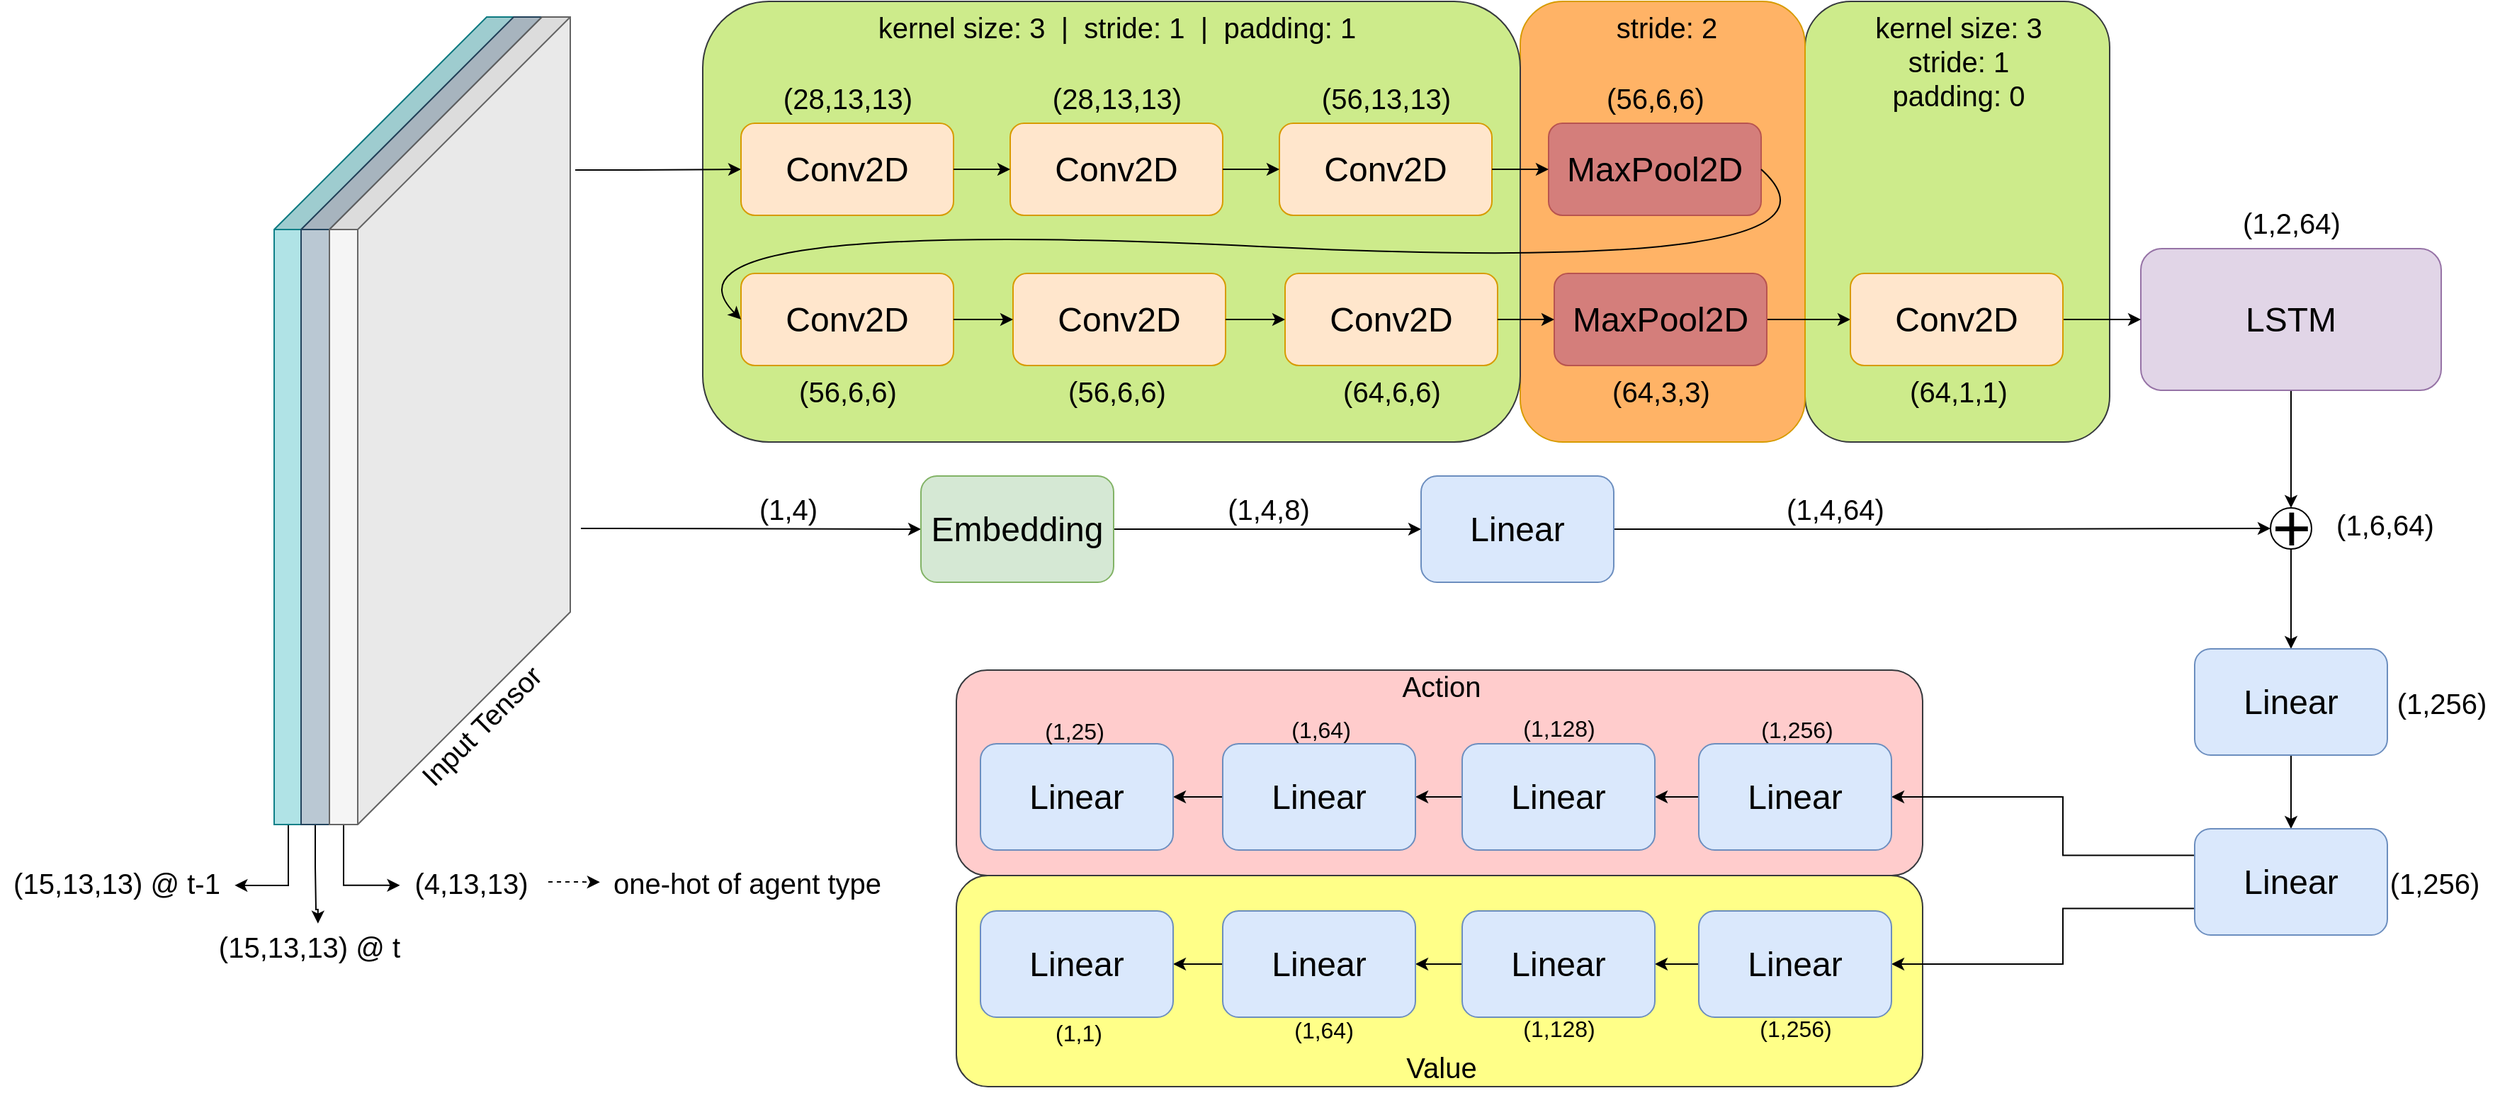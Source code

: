 <mxfile version="20.0.2" type="github">
  <diagram id="5hiqjDNLy4zyRDHusccU" name="Page-1">
    <mxGraphModel dx="2831" dy="60" grid="0" gridSize="10" guides="1" tooltips="1" connect="1" arrows="1" fold="1" page="0" pageScale="1" pageWidth="1100" pageHeight="850" math="0" shadow="0">
      <root>
        <mxCell id="0" />
        <mxCell id="1" parent="0" />
        <mxCell id="UMPhdm107cnTigfAQ9DP-1773" value="" style="rounded=1;whiteSpace=wrap;html=1;fontSize=20;fillColor=#cdeb8b;strokeColor=#36393d;" vertex="1" parent="1">
          <mxGeometry x="744" y="1377" width="215" height="311" as="geometry" />
        </mxCell>
        <mxCell id="UMPhdm107cnTigfAQ9DP-11" value="" style="rounded=1;whiteSpace=wrap;html=1;fontSize=20;fillColor=#FFB366;strokeColor=#d79b00;" vertex="1" parent="1">
          <mxGeometry x="543" y="1377" width="201" height="311" as="geometry" />
        </mxCell>
        <mxCell id="UMPhdm107cnTigfAQ9DP-9" value="" style="rounded=1;whiteSpace=wrap;html=1;fontSize=20;fillColor=#cdeb8b;strokeColor=#36393d;" vertex="1" parent="1">
          <mxGeometry x="-34" y="1377" width="577" height="311" as="geometry" />
        </mxCell>
        <mxCell id="PGIYKK-JV2RwreKTZmfG-104" value="" style="rounded=1;whiteSpace=wrap;html=1;fontSize=16;fillColor=#ffff88;strokeColor=#36393d;" parent="1" vertex="1">
          <mxGeometry x="145" y="1994" width="682" height="149" as="geometry" />
        </mxCell>
        <mxCell id="PGIYKK-JV2RwreKTZmfG-103" value="" style="rounded=1;whiteSpace=wrap;html=1;fontSize=16;fillColor=#ffcccc;strokeColor=#36393d;" parent="1" vertex="1">
          <mxGeometry x="145" y="1849" width="682" height="145" as="geometry" />
        </mxCell>
        <mxCell id="PGIYKK-JV2RwreKTZmfG-53" style="edgeStyle=orthogonalEdgeStyle;rounded=0;orthogonalLoop=1;jettySize=auto;html=1;entryX=0;entryY=0.5;entryDx=0;entryDy=0;fontSize=24;" parent="1" target="PGIYKK-JV2RwreKTZmfG-51" edge="1">
          <mxGeometry relative="1" as="geometry">
            <mxPoint x="-120" y="1749" as="sourcePoint" />
            <Array as="points">
              <mxPoint x="-94" y="1749" />
            </Array>
          </mxGeometry>
        </mxCell>
        <mxCell id="PGIYKK-JV2RwreKTZmfG-65" style="edgeStyle=orthogonalEdgeStyle;rounded=0;orthogonalLoop=1;jettySize=auto;html=1;entryX=0;entryY=0.5;entryDx=0;entryDy=0;fontSize=24;" parent="1" target="PGIYKK-JV2RwreKTZmfG-9" edge="1">
          <mxGeometry relative="1" as="geometry">
            <mxPoint x="-124" y="1496" as="sourcePoint" />
            <Array as="points">
              <mxPoint x="-82" y="1496" />
              <mxPoint x="-44" y="1496" />
            </Array>
          </mxGeometry>
        </mxCell>
        <mxCell id="PGIYKK-JV2RwreKTZmfG-9" value="Conv2D" style="rounded=1;whiteSpace=wrap;html=1;fontSize=24;fillColor=#ffe6cc;strokeColor=#d79b00;" parent="1" vertex="1">
          <mxGeometry x="-7" y="1463" width="150" height="65" as="geometry" />
        </mxCell>
        <mxCell id="PGIYKK-JV2RwreKTZmfG-10" value="Conv2D" style="rounded=1;whiteSpace=wrap;html=1;fontSize=24;fillColor=#ffe6cc;strokeColor=#d79b00;" parent="1" vertex="1">
          <mxGeometry x="183" y="1463" width="150" height="65" as="geometry" />
        </mxCell>
        <mxCell id="PGIYKK-JV2RwreKTZmfG-11" value="Conv2D" style="rounded=1;whiteSpace=wrap;html=1;fontSize=24;fillColor=#ffe6cc;strokeColor=#d79b00;" parent="1" vertex="1">
          <mxGeometry x="373" y="1463" width="150" height="65" as="geometry" />
        </mxCell>
        <mxCell id="PGIYKK-JV2RwreKTZmfG-12" value="MaxPool2D" style="rounded=1;whiteSpace=wrap;html=1;fontSize=24;fillColor=#D47E7B;strokeColor=#b85450;" parent="1" vertex="1">
          <mxGeometry x="563" y="1463" width="150" height="65" as="geometry" />
        </mxCell>
        <mxCell id="PGIYKK-JV2RwreKTZmfG-13" value="Conv2D" style="rounded=1;whiteSpace=wrap;html=1;fontSize=24;fillColor=#ffe6cc;strokeColor=#d79b00;" parent="1" vertex="1">
          <mxGeometry x="-7" y="1569" width="150" height="65" as="geometry" />
        </mxCell>
        <mxCell id="PGIYKK-JV2RwreKTZmfG-14" value="Conv2D" style="rounded=1;whiteSpace=wrap;html=1;fontSize=24;fillColor=#ffe6cc;strokeColor=#d79b00;" parent="1" vertex="1">
          <mxGeometry x="185" y="1569" width="150" height="65" as="geometry" />
        </mxCell>
        <mxCell id="PGIYKK-JV2RwreKTZmfG-15" value="Conv2D" style="rounded=1;whiteSpace=wrap;html=1;fontSize=24;fillColor=#ffe6cc;strokeColor=#d79b00;" parent="1" vertex="1">
          <mxGeometry x="377" y="1569" width="150" height="65" as="geometry" />
        </mxCell>
        <mxCell id="PGIYKK-JV2RwreKTZmfG-23" value="" style="endArrow=classic;html=1;rounded=0;fontSize=24;entryX=0;entryY=0.5;entryDx=0;entryDy=0;exitX=1;exitY=0.5;exitDx=0;exitDy=0;" parent="1" source="PGIYKK-JV2RwreKTZmfG-9" target="PGIYKK-JV2RwreKTZmfG-10" edge="1">
          <mxGeometry width="50" height="50" relative="1" as="geometry">
            <mxPoint x="573" y="1947" as="sourcePoint" />
            <mxPoint x="1078" y="1611" as="targetPoint" />
          </mxGeometry>
        </mxCell>
        <mxCell id="PGIYKK-JV2RwreKTZmfG-25" value="" style="endArrow=classic;html=1;rounded=0;fontSize=24;entryX=0;entryY=0.5;entryDx=0;entryDy=0;exitX=1;exitY=0.5;exitDx=0;exitDy=0;" parent="1" source="PGIYKK-JV2RwreKTZmfG-10" target="PGIYKK-JV2RwreKTZmfG-11" edge="1">
          <mxGeometry width="50" height="50" relative="1" as="geometry">
            <mxPoint x="331.5" y="1422" as="sourcePoint" />
            <mxPoint x="371.5" y="1422" as="targetPoint" />
          </mxGeometry>
        </mxCell>
        <mxCell id="PGIYKK-JV2RwreKTZmfG-26" value="" style="endArrow=classic;html=1;rounded=0;fontSize=24;entryX=0;entryY=0.5;entryDx=0;entryDy=0;exitX=1;exitY=0.5;exitDx=0;exitDy=0;" parent="1" source="PGIYKK-JV2RwreKTZmfG-11" target="PGIYKK-JV2RwreKTZmfG-12" edge="1">
          <mxGeometry width="50" height="50" relative="1" as="geometry">
            <mxPoint x="306" y="1415" as="sourcePoint" />
            <mxPoint x="346" y="1415" as="targetPoint" />
          </mxGeometry>
        </mxCell>
        <mxCell id="PGIYKK-JV2RwreKTZmfG-28" value="" style="endArrow=classic;html=1;rounded=0;fontSize=24;entryX=0;entryY=0.5;entryDx=0;entryDy=0;exitX=1;exitY=0.5;exitDx=0;exitDy=0;" parent="1" source="PGIYKK-JV2RwreKTZmfG-13" target="PGIYKK-JV2RwreKTZmfG-14" edge="1">
          <mxGeometry width="50" height="50" relative="1" as="geometry">
            <mxPoint x="-436" y="1541" as="sourcePoint" />
            <mxPoint x="-396" y="1541" as="targetPoint" />
          </mxGeometry>
        </mxCell>
        <mxCell id="PGIYKK-JV2RwreKTZmfG-35" value="" style="endArrow=classic;html=1;rounded=0;fontSize=24;entryX=0;entryY=0.5;entryDx=0;entryDy=0;exitX=1;exitY=0.5;exitDx=0;exitDy=0;" parent="1" source="PGIYKK-JV2RwreKTZmfG-14" target="PGIYKK-JV2RwreKTZmfG-15" edge="1">
          <mxGeometry width="50" height="50" relative="1" as="geometry">
            <mxPoint x="-416" y="1561" as="sourcePoint" />
            <mxPoint x="-376" y="1561" as="targetPoint" />
          </mxGeometry>
        </mxCell>
        <mxCell id="PGIYKK-JV2RwreKTZmfG-56" style="edgeStyle=orthogonalEdgeStyle;rounded=0;orthogonalLoop=1;jettySize=auto;html=1;fontSize=24;" parent="1" source="PGIYKK-JV2RwreKTZmfG-36" target="PGIYKK-JV2RwreKTZmfG-55" edge="1">
          <mxGeometry relative="1" as="geometry" />
        </mxCell>
        <mxCell id="PGIYKK-JV2RwreKTZmfG-36" value="LSTM" style="rounded=1;whiteSpace=wrap;html=1;fontSize=24;fillColor=#e1d5e7;strokeColor=#9673a6;" parent="1" vertex="1">
          <mxGeometry x="981" y="1551.5" width="212" height="100" as="geometry" />
        </mxCell>
        <mxCell id="PGIYKK-JV2RwreKTZmfG-42" value="" style="curved=1;endArrow=classic;html=1;rounded=0;fontSize=47;entryX=0;entryY=0.5;entryDx=0;entryDy=0;exitX=1;exitY=0.5;exitDx=0;exitDy=0;" parent="1" source="PGIYKK-JV2RwreKTZmfG-12" target="PGIYKK-JV2RwreKTZmfG-13" edge="1">
          <mxGeometry width="50" height="50" relative="1" as="geometry">
            <mxPoint x="603" y="1655" as="sourcePoint" />
            <mxPoint x="653" y="1605" as="targetPoint" />
            <Array as="points">
              <mxPoint x="797" y="1571" />
              <mxPoint x="-79" y="1529" />
            </Array>
          </mxGeometry>
        </mxCell>
        <mxCell id="PGIYKK-JV2RwreKTZmfG-52" style="edgeStyle=orthogonalEdgeStyle;rounded=0;orthogonalLoop=1;jettySize=auto;html=1;exitX=1;exitY=0.5;exitDx=0;exitDy=0;fontSize=24;entryX=0;entryY=0.5;entryDx=0;entryDy=0;" parent="1" source="PGIYKK-JV2RwreKTZmfG-43" target="UMPhdm107cnTigfAQ9DP-1770" edge="1">
          <mxGeometry relative="1" as="geometry">
            <mxPoint x="788" y="1602" as="targetPoint" />
          </mxGeometry>
        </mxCell>
        <mxCell id="PGIYKK-JV2RwreKTZmfG-43" value="MaxPool2D" style="rounded=1;whiteSpace=wrap;html=1;fontSize=24;fillColor=#D47E7B;strokeColor=#b85450;" parent="1" vertex="1">
          <mxGeometry x="567" y="1569" width="150" height="65" as="geometry" />
        </mxCell>
        <mxCell id="PGIYKK-JV2RwreKTZmfG-44" value="" style="endArrow=classic;html=1;rounded=0;fontSize=24;entryX=0;entryY=0.5;entryDx=0;entryDy=0;exitX=1;exitY=0.5;exitDx=0;exitDy=0;" parent="1" source="PGIYKK-JV2RwreKTZmfG-15" target="PGIYKK-JV2RwreKTZmfG-43" edge="1">
          <mxGeometry width="50" height="50" relative="1" as="geometry">
            <mxPoint x="543" y="1622" as="sourcePoint" />
            <mxPoint x="350" y="1521" as="targetPoint" />
          </mxGeometry>
        </mxCell>
        <mxCell id="PGIYKK-JV2RwreKTZmfG-57" style="edgeStyle=orthogonalEdgeStyle;rounded=0;orthogonalLoop=1;jettySize=auto;html=1;entryX=0;entryY=0.5;entryDx=0;entryDy=0;fontSize=24;exitX=1;exitY=0.5;exitDx=0;exitDy=0;" parent="1" source="UMPhdm107cnTigfAQ9DP-1760" target="PGIYKK-JV2RwreKTZmfG-55" edge="1">
          <mxGeometry relative="1" as="geometry" />
        </mxCell>
        <mxCell id="UMPhdm107cnTigfAQ9DP-1761" style="edgeStyle=orthogonalEdgeStyle;rounded=0;orthogonalLoop=1;jettySize=auto;html=1;exitX=1;exitY=0.5;exitDx=0;exitDy=0;entryX=0;entryY=0.5;entryDx=0;entryDy=0;fontSize=20;" edge="1" parent="1" source="PGIYKK-JV2RwreKTZmfG-51" target="UMPhdm107cnTigfAQ9DP-1760">
          <mxGeometry relative="1" as="geometry" />
        </mxCell>
        <mxCell id="PGIYKK-JV2RwreKTZmfG-51" value="Embedding" style="rounded=1;whiteSpace=wrap;html=1;fontSize=24;fillColor=#d5e8d4;strokeColor=#82b366;" parent="1" vertex="1">
          <mxGeometry x="120" y="1712" width="136" height="75" as="geometry" />
        </mxCell>
        <mxCell id="PGIYKK-JV2RwreKTZmfG-82" style="edgeStyle=orthogonalEdgeStyle;rounded=0;orthogonalLoop=1;jettySize=auto;html=1;exitX=0.5;exitY=1;exitDx=0;exitDy=0;fontSize=24;" parent="1" source="PGIYKK-JV2RwreKTZmfG-55" target="PGIYKK-JV2RwreKTZmfG-58" edge="1">
          <mxGeometry relative="1" as="geometry" />
        </mxCell>
        <mxCell id="PGIYKK-JV2RwreKTZmfG-55" value="&lt;font style=&quot;font-size: 47px;&quot;&gt;+&lt;/font&gt;" style="ellipse;whiteSpace=wrap;html=1;aspect=fixed;fontSize=24;" parent="1" vertex="1">
          <mxGeometry x="1072.5" y="1734.5" width="29" height="29" as="geometry" />
        </mxCell>
        <mxCell id="PGIYKK-JV2RwreKTZmfG-83" style="edgeStyle=orthogonalEdgeStyle;rounded=0;orthogonalLoop=1;jettySize=auto;html=1;exitX=0.5;exitY=1;exitDx=0;exitDy=0;fontSize=24;" parent="1" source="PGIYKK-JV2RwreKTZmfG-58" target="PGIYKK-JV2RwreKTZmfG-59" edge="1">
          <mxGeometry relative="1" as="geometry" />
        </mxCell>
        <mxCell id="PGIYKK-JV2RwreKTZmfG-58" value="Linear" style="rounded=1;whiteSpace=wrap;html=1;fontSize=24;fillColor=#dae8fc;strokeColor=#6c8ebf;" parent="1" vertex="1">
          <mxGeometry x="1019" y="1834" width="136" height="75" as="geometry" />
        </mxCell>
        <mxCell id="PGIYKK-JV2RwreKTZmfG-87" style="edgeStyle=orthogonalEdgeStyle;rounded=0;orthogonalLoop=1;jettySize=auto;html=1;exitX=0;exitY=0.75;exitDx=0;exitDy=0;entryX=1;entryY=0.5;entryDx=0;entryDy=0;fontSize=24;" parent="1" source="PGIYKK-JV2RwreKTZmfG-59" target="PGIYKK-JV2RwreKTZmfG-75" edge="1">
          <mxGeometry relative="1" as="geometry">
            <Array as="points">
              <mxPoint x="926" y="2017" />
              <mxPoint x="926" y="2057" />
            </Array>
          </mxGeometry>
        </mxCell>
        <mxCell id="PGIYKK-JV2RwreKTZmfG-88" style="edgeStyle=orthogonalEdgeStyle;rounded=0;orthogonalLoop=1;jettySize=auto;html=1;exitX=0;exitY=0.25;exitDx=0;exitDy=0;entryX=1;entryY=0.5;entryDx=0;entryDy=0;fontSize=24;" parent="1" source="PGIYKK-JV2RwreKTZmfG-59" target="PGIYKK-JV2RwreKTZmfG-74" edge="1">
          <mxGeometry relative="1" as="geometry">
            <Array as="points">
              <mxPoint x="926" y="1980" />
              <mxPoint x="926" y="1939" />
            </Array>
          </mxGeometry>
        </mxCell>
        <mxCell id="PGIYKK-JV2RwreKTZmfG-59" value="Linear" style="rounded=1;whiteSpace=wrap;html=1;fontSize=24;fillColor=#dae8fc;strokeColor=#6c8ebf;" parent="1" vertex="1">
          <mxGeometry x="1019" y="1961" width="136" height="75" as="geometry" />
        </mxCell>
        <mxCell id="PGIYKK-JV2RwreKTZmfG-89" style="edgeStyle=orthogonalEdgeStyle;rounded=0;orthogonalLoop=1;jettySize=auto;html=1;exitX=0;exitY=0.5;exitDx=0;exitDy=0;entryX=1;entryY=0.5;entryDx=0;entryDy=0;fontSize=24;" parent="1" source="PGIYKK-JV2RwreKTZmfG-74" target="PGIYKK-JV2RwreKTZmfG-76" edge="1">
          <mxGeometry relative="1" as="geometry" />
        </mxCell>
        <mxCell id="PGIYKK-JV2RwreKTZmfG-74" value="Linear" style="rounded=1;whiteSpace=wrap;html=1;fontSize=24;fillColor=#dae8fc;strokeColor=#6c8ebf;" parent="1" vertex="1">
          <mxGeometry x="669" y="1901" width="136" height="75" as="geometry" />
        </mxCell>
        <mxCell id="PGIYKK-JV2RwreKTZmfG-90" style="edgeStyle=orthogonalEdgeStyle;rounded=0;orthogonalLoop=1;jettySize=auto;html=1;exitX=0;exitY=0.5;exitDx=0;exitDy=0;entryX=1;entryY=0.5;entryDx=0;entryDy=0;fontSize=24;" parent="1" source="PGIYKK-JV2RwreKTZmfG-75" target="PGIYKK-JV2RwreKTZmfG-77" edge="1">
          <mxGeometry relative="1" as="geometry" />
        </mxCell>
        <mxCell id="PGIYKK-JV2RwreKTZmfG-75" value="Linear" style="rounded=1;whiteSpace=wrap;html=1;fontSize=24;fillColor=#dae8fc;strokeColor=#6c8ebf;" parent="1" vertex="1">
          <mxGeometry x="669" y="2019" width="136" height="75" as="geometry" />
        </mxCell>
        <mxCell id="PGIYKK-JV2RwreKTZmfG-92" style="edgeStyle=orthogonalEdgeStyle;rounded=0;orthogonalLoop=1;jettySize=auto;html=1;exitX=0;exitY=0.5;exitDx=0;exitDy=0;entryX=1;entryY=0.5;entryDx=0;entryDy=0;fontSize=24;" parent="1" source="PGIYKK-JV2RwreKTZmfG-76" target="PGIYKK-JV2RwreKTZmfG-78" edge="1">
          <mxGeometry relative="1" as="geometry" />
        </mxCell>
        <mxCell id="PGIYKK-JV2RwreKTZmfG-76" value="Linear" style="rounded=1;whiteSpace=wrap;html=1;fontSize=24;fillColor=#dae8fc;strokeColor=#6c8ebf;" parent="1" vertex="1">
          <mxGeometry x="502" y="1901" width="136" height="75" as="geometry" />
        </mxCell>
        <mxCell id="PGIYKK-JV2RwreKTZmfG-91" style="edgeStyle=orthogonalEdgeStyle;rounded=0;orthogonalLoop=1;jettySize=auto;html=1;exitX=0;exitY=0.5;exitDx=0;exitDy=0;entryX=1;entryY=0.5;entryDx=0;entryDy=0;fontSize=24;" parent="1" source="PGIYKK-JV2RwreKTZmfG-77" target="PGIYKK-JV2RwreKTZmfG-79" edge="1">
          <mxGeometry relative="1" as="geometry" />
        </mxCell>
        <mxCell id="PGIYKK-JV2RwreKTZmfG-77" value="Linear" style="rounded=1;whiteSpace=wrap;html=1;fontSize=24;fillColor=#dae8fc;strokeColor=#6c8ebf;" parent="1" vertex="1">
          <mxGeometry x="502" y="2019" width="136" height="75" as="geometry" />
        </mxCell>
        <mxCell id="PGIYKK-JV2RwreKTZmfG-93" style="edgeStyle=orthogonalEdgeStyle;rounded=0;orthogonalLoop=1;jettySize=auto;html=1;exitX=0;exitY=0.5;exitDx=0;exitDy=0;entryX=1;entryY=0.5;entryDx=0;entryDy=0;fontSize=24;" parent="1" source="PGIYKK-JV2RwreKTZmfG-78" target="PGIYKK-JV2RwreKTZmfG-80" edge="1">
          <mxGeometry relative="1" as="geometry" />
        </mxCell>
        <mxCell id="PGIYKK-JV2RwreKTZmfG-78" value="Linear" style="rounded=1;whiteSpace=wrap;html=1;fontSize=24;fillColor=#dae8fc;strokeColor=#6c8ebf;" parent="1" vertex="1">
          <mxGeometry x="333" y="1901" width="136" height="75" as="geometry" />
        </mxCell>
        <mxCell id="PGIYKK-JV2RwreKTZmfG-94" style="edgeStyle=orthogonalEdgeStyle;rounded=0;orthogonalLoop=1;jettySize=auto;html=1;exitX=0;exitY=0.5;exitDx=0;exitDy=0;entryX=1;entryY=0.5;entryDx=0;entryDy=0;fontSize=24;" parent="1" source="PGIYKK-JV2RwreKTZmfG-79" target="PGIYKK-JV2RwreKTZmfG-81" edge="1">
          <mxGeometry relative="1" as="geometry" />
        </mxCell>
        <mxCell id="PGIYKK-JV2RwreKTZmfG-79" value="Linear" style="rounded=1;whiteSpace=wrap;html=1;fontSize=24;fillColor=#dae8fc;strokeColor=#6c8ebf;" parent="1" vertex="1">
          <mxGeometry x="333" y="2019" width="136" height="75" as="geometry" />
        </mxCell>
        <mxCell id="PGIYKK-JV2RwreKTZmfG-80" value="Linear" style="rounded=1;whiteSpace=wrap;html=1;fontSize=24;fillColor=#dae8fc;strokeColor=#6c8ebf;" parent="1" vertex="1">
          <mxGeometry x="162" y="1901" width="136" height="75" as="geometry" />
        </mxCell>
        <mxCell id="PGIYKK-JV2RwreKTZmfG-81" value="Linear" style="rounded=1;whiteSpace=wrap;html=1;fontSize=24;fillColor=#dae8fc;strokeColor=#6c8ebf;" parent="1" vertex="1">
          <mxGeometry x="162" y="2019" width="136" height="75" as="geometry" />
        </mxCell>
        <mxCell id="PGIYKK-JV2RwreKTZmfG-95" value="&lt;font style=&quot;font-size: 16px;&quot;&gt;(1,25)&lt;/font&gt;" style="text;html=1;align=center;verticalAlign=middle;resizable=0;points=[];autosize=1;strokeColor=none;fillColor=none;fontSize=24;" parent="1" vertex="1">
          <mxGeometry x="198" y="1869.5" width="60" height="41" as="geometry" />
        </mxCell>
        <mxCell id="PGIYKK-JV2RwreKTZmfG-96" value="(1,64)" style="text;html=1;align=center;verticalAlign=middle;resizable=0;points=[];autosize=1;strokeColor=none;fillColor=none;fontSize=16;" parent="1" vertex="1">
          <mxGeometry x="371.5" y="1875" width="60" height="31" as="geometry" />
        </mxCell>
        <mxCell id="PGIYKK-JV2RwreKTZmfG-98" value="(1,256)" style="text;html=1;align=center;verticalAlign=middle;resizable=0;points=[];autosize=1;strokeColor=none;fillColor=none;fontSize=16;" parent="1" vertex="1">
          <mxGeometry x="703" y="1875" width="69" height="31" as="geometry" />
        </mxCell>
        <mxCell id="PGIYKK-JV2RwreKTZmfG-99" value="&lt;font style=&quot;font-size: 16px;&quot;&gt;(1,1)&lt;/font&gt;" style="text;html=1;align=center;verticalAlign=middle;resizable=0;points=[];autosize=1;strokeColor=none;fillColor=none;fontSize=24;" parent="1" vertex="1">
          <mxGeometry x="205.5" y="2082" width="51" height="41" as="geometry" />
        </mxCell>
        <mxCell id="PGIYKK-JV2RwreKTZmfG-100" value="(1,64)" style="text;html=1;align=center;verticalAlign=middle;resizable=0;points=[];autosize=1;strokeColor=none;fillColor=none;fontSize=16;" parent="1" vertex="1">
          <mxGeometry x="374" y="2087.5" width="60" height="31" as="geometry" />
        </mxCell>
        <mxCell id="PGIYKK-JV2RwreKTZmfG-105" value="&lt;font style=&quot;font-size: 20px;&quot;&gt;Value&lt;/font&gt;" style="text;html=1;align=center;verticalAlign=middle;resizable=0;points=[];autosize=1;strokeColor=none;fillColor=none;fontSize=16;" parent="1" vertex="1">
          <mxGeometry x="452.5" y="2110.5" width="68" height="36" as="geometry" />
        </mxCell>
        <mxCell id="PGIYKK-JV2RwreKTZmfG-106" value="&lt;font style=&quot;font-size: 20px;&quot;&gt;Action&lt;/font&gt;" style="text;html=1;align=center;verticalAlign=middle;resizable=0;points=[];autosize=1;strokeColor=none;fillColor=none;fontSize=16;" parent="1" vertex="1">
          <mxGeometry x="449.5" y="1841.5" width="74" height="36" as="geometry" />
        </mxCell>
        <mxCell id="PGIYKK-JV2RwreKTZmfG-107" value="(1,256)" style="text;html=1;align=center;verticalAlign=middle;resizable=0;points=[];autosize=1;strokeColor=none;fillColor=none;fontSize=20;" parent="1" vertex="1">
          <mxGeometry x="1147" y="1980.5" width="81" height="36" as="geometry" />
        </mxCell>
        <mxCell id="PGIYKK-JV2RwreKTZmfG-108" value="(1,256)" style="text;html=1;align=center;verticalAlign=middle;resizable=0;points=[];autosize=1;strokeColor=none;fillColor=none;fontSize=20;" parent="1" vertex="1">
          <mxGeometry x="1152.5" y="1853.5" width="81" height="36" as="geometry" />
        </mxCell>
        <mxCell id="PGIYKK-JV2RwreKTZmfG-109" value="(15,13,13) @ t-1" style="text;html=1;align=center;verticalAlign=middle;resizable=0;points=[];autosize=1;strokeColor=none;fillColor=none;fontSize=20;" parent="1" vertex="1">
          <mxGeometry x="-530" y="1980.5" width="164" height="36" as="geometry" />
        </mxCell>
        <mxCell id="PGIYKK-JV2RwreKTZmfG-113" style="edgeStyle=orthogonalEdgeStyle;rounded=0;orthogonalLoop=1;jettySize=auto;html=1;exitX=0;exitY=0;exitDx=570;exitDy=160;exitPerimeter=0;entryX=1.01;entryY=0.566;entryDx=0;entryDy=0;entryPerimeter=0;fontSize=20;" parent="1" source="PGIYKK-JV2RwreKTZmfG-110" target="PGIYKK-JV2RwreKTZmfG-109" edge="1">
          <mxGeometry relative="1" as="geometry">
            <Array as="points">
              <mxPoint x="-326" y="2001" />
              <mxPoint x="-356" y="2001" />
            </Array>
          </mxGeometry>
        </mxCell>
        <mxCell id="PGIYKK-JV2RwreKTZmfG-110" value="" style="shape=cube;whiteSpace=wrap;html=1;boundedLbl=1;backgroundOutline=1;darkOpacity=0.05;darkOpacity2=0.1;direction=south;size=150;fillColor=#b0e3e6;strokeColor=#0e8088;" parent="1" vertex="1">
          <mxGeometry x="-336.5" y="1388" width="170" height="570" as="geometry" />
        </mxCell>
        <mxCell id="PGIYKK-JV2RwreKTZmfG-117" style="edgeStyle=orthogonalEdgeStyle;rounded=0;orthogonalLoop=1;jettySize=auto;html=1;exitX=0;exitY=0;exitDx=570;exitDy=160;exitPerimeter=0;entryX=0.544;entryY=0.051;entryDx=0;entryDy=0;entryPerimeter=0;fontSize=20;" parent="1" source="PGIYKK-JV2RwreKTZmfG-111" target="PGIYKK-JV2RwreKTZmfG-114" edge="1">
          <mxGeometry relative="1" as="geometry">
            <Array as="points">
              <mxPoint x="-308" y="1988" />
              <mxPoint x="-307" y="1988" />
              <mxPoint x="-307" y="2018" />
            </Array>
          </mxGeometry>
        </mxCell>
        <mxCell id="PGIYKK-JV2RwreKTZmfG-111" value="" style="shape=cube;whiteSpace=wrap;html=1;boundedLbl=1;backgroundOutline=1;darkOpacity=0.05;darkOpacity2=0.1;direction=south;size=150;fillColor=#bac8d3;strokeColor=#23445d;" parent="1" vertex="1">
          <mxGeometry x="-317.5" y="1388" width="170" height="570" as="geometry" />
        </mxCell>
        <mxCell id="PGIYKK-JV2RwreKTZmfG-116" style="edgeStyle=orthogonalEdgeStyle;rounded=0;orthogonalLoop=1;jettySize=auto;html=1;exitX=0;exitY=0;exitDx=570;exitDy=160;exitPerimeter=0;entryX=-0.007;entryY=0.566;entryDx=0;entryDy=0;entryPerimeter=0;fontSize=20;" parent="1" source="PGIYKK-JV2RwreKTZmfG-112" target="PGIYKK-JV2RwreKTZmfG-115" edge="1">
          <mxGeometry relative="1" as="geometry">
            <Array as="points">
              <mxPoint x="-288" y="2000" />
            </Array>
          </mxGeometry>
        </mxCell>
        <mxCell id="PGIYKK-JV2RwreKTZmfG-112" value="" style="shape=cube;whiteSpace=wrap;html=1;boundedLbl=1;backgroundOutline=1;darkOpacity=0.05;darkOpacity2=0.1;direction=south;size=150;fillColor=#f5f5f5;fontColor=#333333;strokeColor=#666666;" parent="1" vertex="1">
          <mxGeometry x="-297.5" y="1388" width="170" height="570" as="geometry" />
        </mxCell>
        <mxCell id="PGIYKK-JV2RwreKTZmfG-114" value="(15,13,13) @ t" style="text;html=1;align=center;verticalAlign=middle;resizable=0;points=[];autosize=1;strokeColor=none;fillColor=none;fontSize=20;" parent="1" vertex="1">
          <mxGeometry x="-385" y="2026" width="146" height="36" as="geometry" />
        </mxCell>
        <mxCell id="UMPhdm107cnTigfAQ9DP-1767" style="edgeStyle=orthogonalEdgeStyle;rounded=0;orthogonalLoop=1;jettySize=auto;html=1;entryX=0.002;entryY=0.505;entryDx=0;entryDy=0;entryPerimeter=0;fontSize=20;dashed=1;" edge="1" parent="1" source="PGIYKK-JV2RwreKTZmfG-115" target="UMPhdm107cnTigfAQ9DP-1766">
          <mxGeometry relative="1" as="geometry" />
        </mxCell>
        <mxCell id="PGIYKK-JV2RwreKTZmfG-115" value="(4,13,13)&amp;nbsp;" style="text;html=1;align=center;verticalAlign=middle;resizable=0;points=[];autosize=1;strokeColor=none;fillColor=none;fontSize=20;" parent="1" vertex="1">
          <mxGeometry x="-247" y="1980.5" width="104" height="36" as="geometry" />
        </mxCell>
        <mxCell id="PGIYKK-JV2RwreKTZmfG-121" value="(1,4)" style="text;html=1;align=center;verticalAlign=middle;resizable=0;points=[];autosize=1;strokeColor=none;fillColor=none;fontSize=20;" parent="1" vertex="1">
          <mxGeometry x="-4" y="1717" width="59" height="36" as="geometry" />
        </mxCell>
        <mxCell id="PGIYKK-JV2RwreKTZmfG-122" value="(1,4,64)" style="text;html=1;align=center;verticalAlign=middle;resizable=0;points=[];autosize=1;strokeColor=none;fillColor=none;fontSize=20;" parent="1" vertex="1">
          <mxGeometry x="721" y="1717" width="87" height="36" as="geometry" />
        </mxCell>
        <mxCell id="PGIYKK-JV2RwreKTZmfG-123" value="Input Tensor" style="text;html=1;align=center;verticalAlign=middle;resizable=0;points=[];autosize=1;strokeColor=none;fillColor=none;fontSize=20;rotation=-45;" parent="1" vertex="1">
          <mxGeometry x="-251" y="1874" width="120" height="28" as="geometry" />
        </mxCell>
        <mxCell id="UMPhdm107cnTigfAQ9DP-1" value="&lt;font style=&quot;font-size: 20px;&quot;&gt;(28,13,13)&lt;/font&gt;" style="text;html=1;align=center;verticalAlign=middle;resizable=0;points=[];autosize=1;strokeColor=none;fillColor=none;" vertex="1" parent="1">
          <mxGeometry x="13.5" y="1427" width="109" height="36" as="geometry" />
        </mxCell>
        <mxCell id="UMPhdm107cnTigfAQ9DP-2" value="&lt;font style=&quot;font-size: 20px;&quot;&gt;(28,13,13)&lt;/font&gt;" style="text;html=1;align=center;verticalAlign=middle;resizable=0;points=[];autosize=1;strokeColor=none;fillColor=none;" vertex="1" parent="1">
          <mxGeometry x="203.5" y="1427" width="109" height="36" as="geometry" />
        </mxCell>
        <mxCell id="UMPhdm107cnTigfAQ9DP-3" value="&lt;font style=&quot;font-size: 20px;&quot;&gt;(56,13,13)&lt;/font&gt;" style="text;html=1;align=center;verticalAlign=middle;resizable=0;points=[];autosize=1;strokeColor=none;fillColor=none;" vertex="1" parent="1">
          <mxGeometry x="393.5" y="1427" width="109" height="36" as="geometry" />
        </mxCell>
        <mxCell id="UMPhdm107cnTigfAQ9DP-4" value="&lt;font style=&quot;font-size: 20px;&quot;&gt;(56,6,6)&lt;/font&gt;" style="text;html=1;align=center;verticalAlign=middle;resizable=0;points=[];autosize=1;strokeColor=none;fillColor=none;" vertex="1" parent="1">
          <mxGeometry x="594.5" y="1427" width="87" height="36" as="geometry" />
        </mxCell>
        <mxCell id="UMPhdm107cnTigfAQ9DP-5" value="&lt;font style=&quot;font-size: 20px;&quot;&gt;(56,6,6)&lt;/font&gt;" style="text;html=1;align=center;verticalAlign=middle;resizable=0;points=[];autosize=1;strokeColor=none;fillColor=none;" vertex="1" parent="1">
          <mxGeometry x="24.5" y="1634" width="87" height="36" as="geometry" />
        </mxCell>
        <mxCell id="UMPhdm107cnTigfAQ9DP-6" value="&lt;font style=&quot;font-size: 20px;&quot;&gt;(56,6,6)&lt;/font&gt;" style="text;html=1;align=center;verticalAlign=middle;resizable=0;points=[];autosize=1;strokeColor=none;fillColor=none;" vertex="1" parent="1">
          <mxGeometry x="214.5" y="1634" width="87" height="36" as="geometry" />
        </mxCell>
        <mxCell id="UMPhdm107cnTigfAQ9DP-7" value="&lt;font style=&quot;font-size: 20px;&quot;&gt;(64,6,6)&lt;/font&gt;" style="text;html=1;align=center;verticalAlign=middle;resizable=0;points=[];autosize=1;strokeColor=none;fillColor=none;" vertex="1" parent="1">
          <mxGeometry x="408.5" y="1634" width="87" height="36" as="geometry" />
        </mxCell>
        <mxCell id="UMPhdm107cnTigfAQ9DP-8" value="&lt;font style=&quot;font-size: 20px;&quot;&gt;(64,3,3)&lt;/font&gt;" style="text;html=1;align=center;verticalAlign=middle;resizable=0;points=[];autosize=1;strokeColor=none;fillColor=none;" vertex="1" parent="1">
          <mxGeometry x="598.5" y="1634" width="87" height="36" as="geometry" />
        </mxCell>
        <mxCell id="UMPhdm107cnTigfAQ9DP-10" value="kernel size: 3&amp;nbsp; |&amp;nbsp; stride: 1&amp;nbsp; |&amp;nbsp; padding: 1" style="text;html=1;align=center;verticalAlign=middle;resizable=0;points=[];autosize=1;strokeColor=none;fillColor=none;fontSize=20;" vertex="1" parent="1">
          <mxGeometry x="80.5" y="1377" width="355" height="36" as="geometry" />
        </mxCell>
        <mxCell id="UMPhdm107cnTigfAQ9DP-12" value="stride: 2" style="text;html=1;align=center;verticalAlign=middle;resizable=0;points=[];autosize=1;strokeColor=none;fillColor=none;fontSize=20;" vertex="1" parent="1">
          <mxGeometry x="601.5" y="1377" width="89" height="36" as="geometry" />
        </mxCell>
        <mxCell id="UMPhdm107cnTigfAQ9DP-1760" value="Linear" style="rounded=1;whiteSpace=wrap;html=1;fontSize=24;fillColor=#dae8fc;strokeColor=#6c8ebf;" vertex="1" parent="1">
          <mxGeometry x="473" y="1712" width="136" height="75" as="geometry" />
        </mxCell>
        <mxCell id="UMPhdm107cnTigfAQ9DP-1762" value="(1,4,8)" style="text;html=1;align=center;verticalAlign=middle;resizable=0;points=[];autosize=1;strokeColor=none;fillColor=none;fontSize=20;" vertex="1" parent="1">
          <mxGeometry x="327" y="1717" width="76" height="36" as="geometry" />
        </mxCell>
        <mxCell id="UMPhdm107cnTigfAQ9DP-1763" value="(1,256)" style="text;html=1;align=center;verticalAlign=middle;resizable=0;points=[];autosize=1;strokeColor=none;fillColor=none;fontSize=16;" vertex="1" parent="1">
          <mxGeometry x="702.5" y="2086.5" width="69" height="31" as="geometry" />
        </mxCell>
        <mxCell id="UMPhdm107cnTigfAQ9DP-1764" value="(1,128)" style="text;html=1;align=center;verticalAlign=middle;resizable=0;points=[];autosize=1;strokeColor=none;fillColor=none;fontSize=16;" vertex="1" parent="1">
          <mxGeometry x="535.5" y="2086.5" width="69" height="31" as="geometry" />
        </mxCell>
        <mxCell id="UMPhdm107cnTigfAQ9DP-1765" value="(1,128)" style="text;html=1;align=center;verticalAlign=middle;resizable=0;points=[];autosize=1;strokeColor=none;fillColor=none;fontSize=16;" vertex="1" parent="1">
          <mxGeometry x="535.5" y="1874" width="69" height="31" as="geometry" />
        </mxCell>
        <mxCell id="UMPhdm107cnTigfAQ9DP-1766" value="one-hot of agent type" style="text;html=1;align=center;verticalAlign=middle;resizable=0;points=[];autosize=1;strokeColor=none;fillColor=none;fontSize=20;" vertex="1" parent="1">
          <mxGeometry x="-107" y="1980.5" width="207" height="36" as="geometry" />
        </mxCell>
        <mxCell id="UMPhdm107cnTigfAQ9DP-1768" value="(1,6,64)" style="text;html=1;align=center;verticalAlign=middle;resizable=0;points=[];autosize=1;strokeColor=none;fillColor=none;fontSize=20;" vertex="1" parent="1">
          <mxGeometry x="1109" y="1728" width="87" height="36" as="geometry" />
        </mxCell>
        <mxCell id="UMPhdm107cnTigfAQ9DP-1769" value="(1,2,64)" style="text;html=1;align=center;verticalAlign=middle;resizable=0;points=[];autosize=1;strokeColor=none;fillColor=none;fontSize=20;" vertex="1" parent="1">
          <mxGeometry x="1043.5" y="1514.5" width="87" height="36" as="geometry" />
        </mxCell>
        <mxCell id="UMPhdm107cnTigfAQ9DP-1771" style="edgeStyle=orthogonalEdgeStyle;rounded=0;orthogonalLoop=1;jettySize=auto;html=1;exitX=1;exitY=0.5;exitDx=0;exitDy=0;entryX=0;entryY=0.5;entryDx=0;entryDy=0;fontSize=20;" edge="1" parent="1" source="UMPhdm107cnTigfAQ9DP-1770" target="PGIYKK-JV2RwreKTZmfG-36">
          <mxGeometry relative="1" as="geometry" />
        </mxCell>
        <mxCell id="UMPhdm107cnTigfAQ9DP-1770" value="Conv2D" style="rounded=1;whiteSpace=wrap;html=1;fontSize=24;fillColor=#ffe6cc;strokeColor=#d79b00;" vertex="1" parent="1">
          <mxGeometry x="776" y="1569" width="150" height="65" as="geometry" />
        </mxCell>
        <mxCell id="UMPhdm107cnTigfAQ9DP-1772" value="(64,1,1)" style="text;html=1;align=center;verticalAlign=middle;resizable=0;points=[];autosize=1;strokeColor=none;fillColor=none;fontSize=20;" vertex="1" parent="1">
          <mxGeometry x="808" y="1634" width="87" height="36" as="geometry" />
        </mxCell>
        <mxCell id="UMPhdm107cnTigfAQ9DP-1775" value="kernel size: 3&lt;br&gt;stride: 1&lt;br&gt;padding: 0" style="text;html=1;align=center;verticalAlign=middle;resizable=0;points=[];autosize=1;strokeColor=none;fillColor=none;fontSize=20;" vertex="1" parent="1">
          <mxGeometry x="783.5" y="1377" width="136" height="84" as="geometry" />
        </mxCell>
      </root>
    </mxGraphModel>
  </diagram>
</mxfile>
